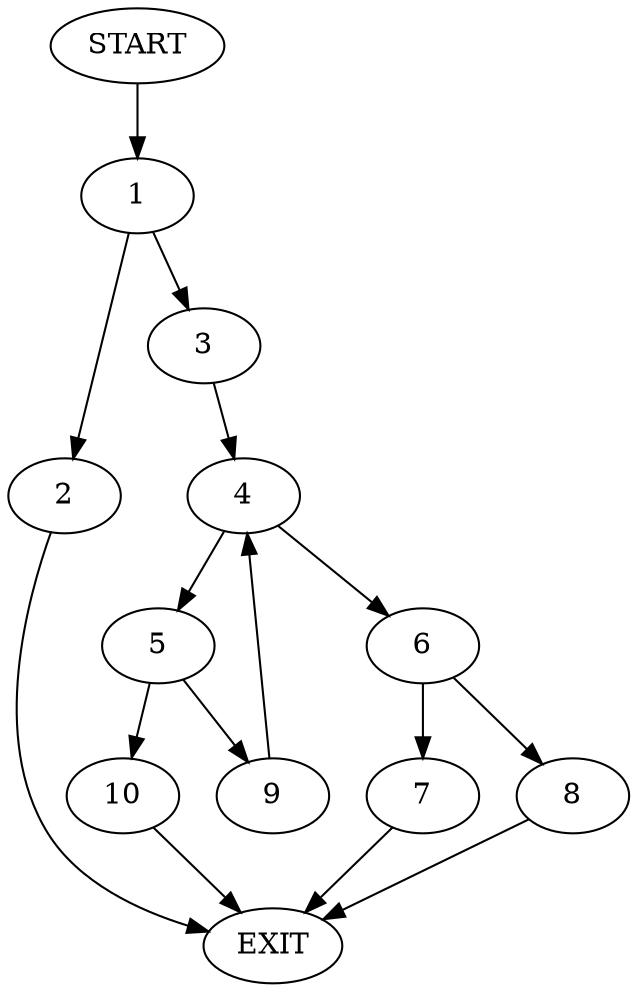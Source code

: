 digraph {
0 [label="START"]
11 [label="EXIT"]
0 -> 1
1 -> 2
1 -> 3
3 -> 4
2 -> 11
4 -> 5
4 -> 6
6 -> 7
6 -> 8
5 -> 9
5 -> 10
10 -> 11
9 -> 4
8 -> 11
7 -> 11
}
